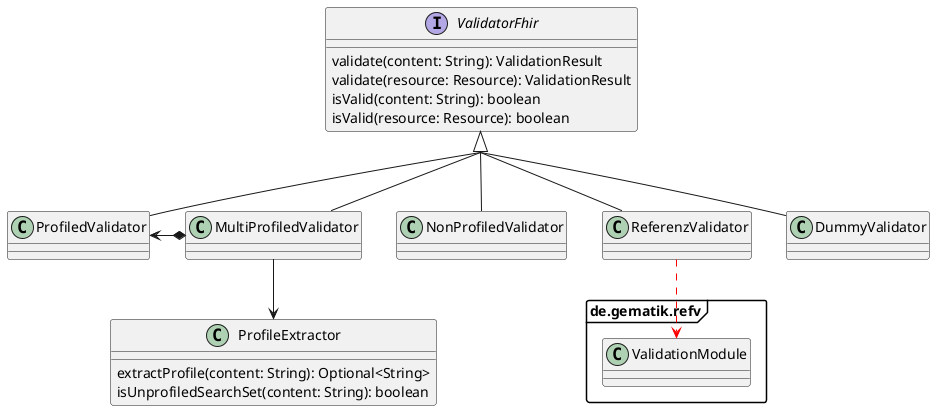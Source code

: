 @startuml

skinparam groupInheritance 2
skinparam packageStyle Frame
set namespaceSeparator none

interface ValidatorFhir {
    validate(content: String): ValidationResult
    validate(resource: Resource): ValidationResult
    isValid(content: String): boolean
    isValid(resource: Resource): boolean
}


class ProfiledValidator implements ValidatorFhir
class MultiProfiledValidator implements ValidatorFhir
class NonProfiledValidator implements ValidatorFhir
class ReferenzValidator implements ValidatorFhir
class DummyValidator implements ValidatorFhir

package de.gematik.refv {
    class ValidationModule
}

class ProfileExtractor {
    extractProfile(content: String): Optional<String>
    isUnprofiledSearchSet(content: String): boolean
}


MultiProfiledValidator *-left-> ProfiledValidator
MultiProfiledValidator -down-> ProfileExtractor
ReferenzValidator -[#red,dashed]down-> ValidationModule

@enduml